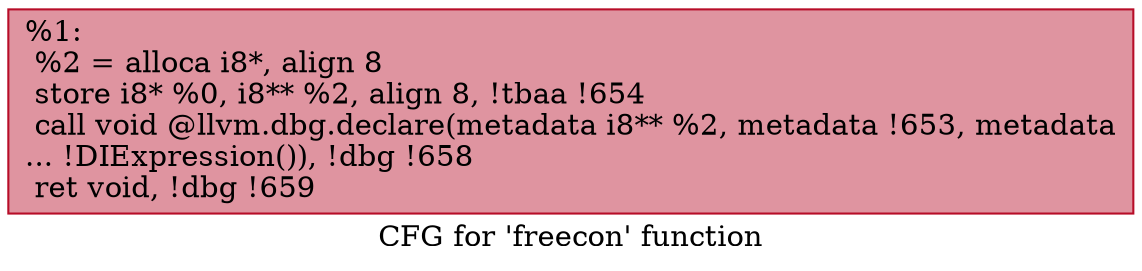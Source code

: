 digraph "CFG for 'freecon' function" {
	label="CFG for 'freecon' function";

	Node0x2689110 [shape=record,color="#b70d28ff", style=filled, fillcolor="#b70d2870",label="{%1:\l  %2 = alloca i8*, align 8\l  store i8* %0, i8** %2, align 8, !tbaa !654\l  call void @llvm.dbg.declare(metadata i8** %2, metadata !653, metadata\l... !DIExpression()), !dbg !658\l  ret void, !dbg !659\l}"];
}
